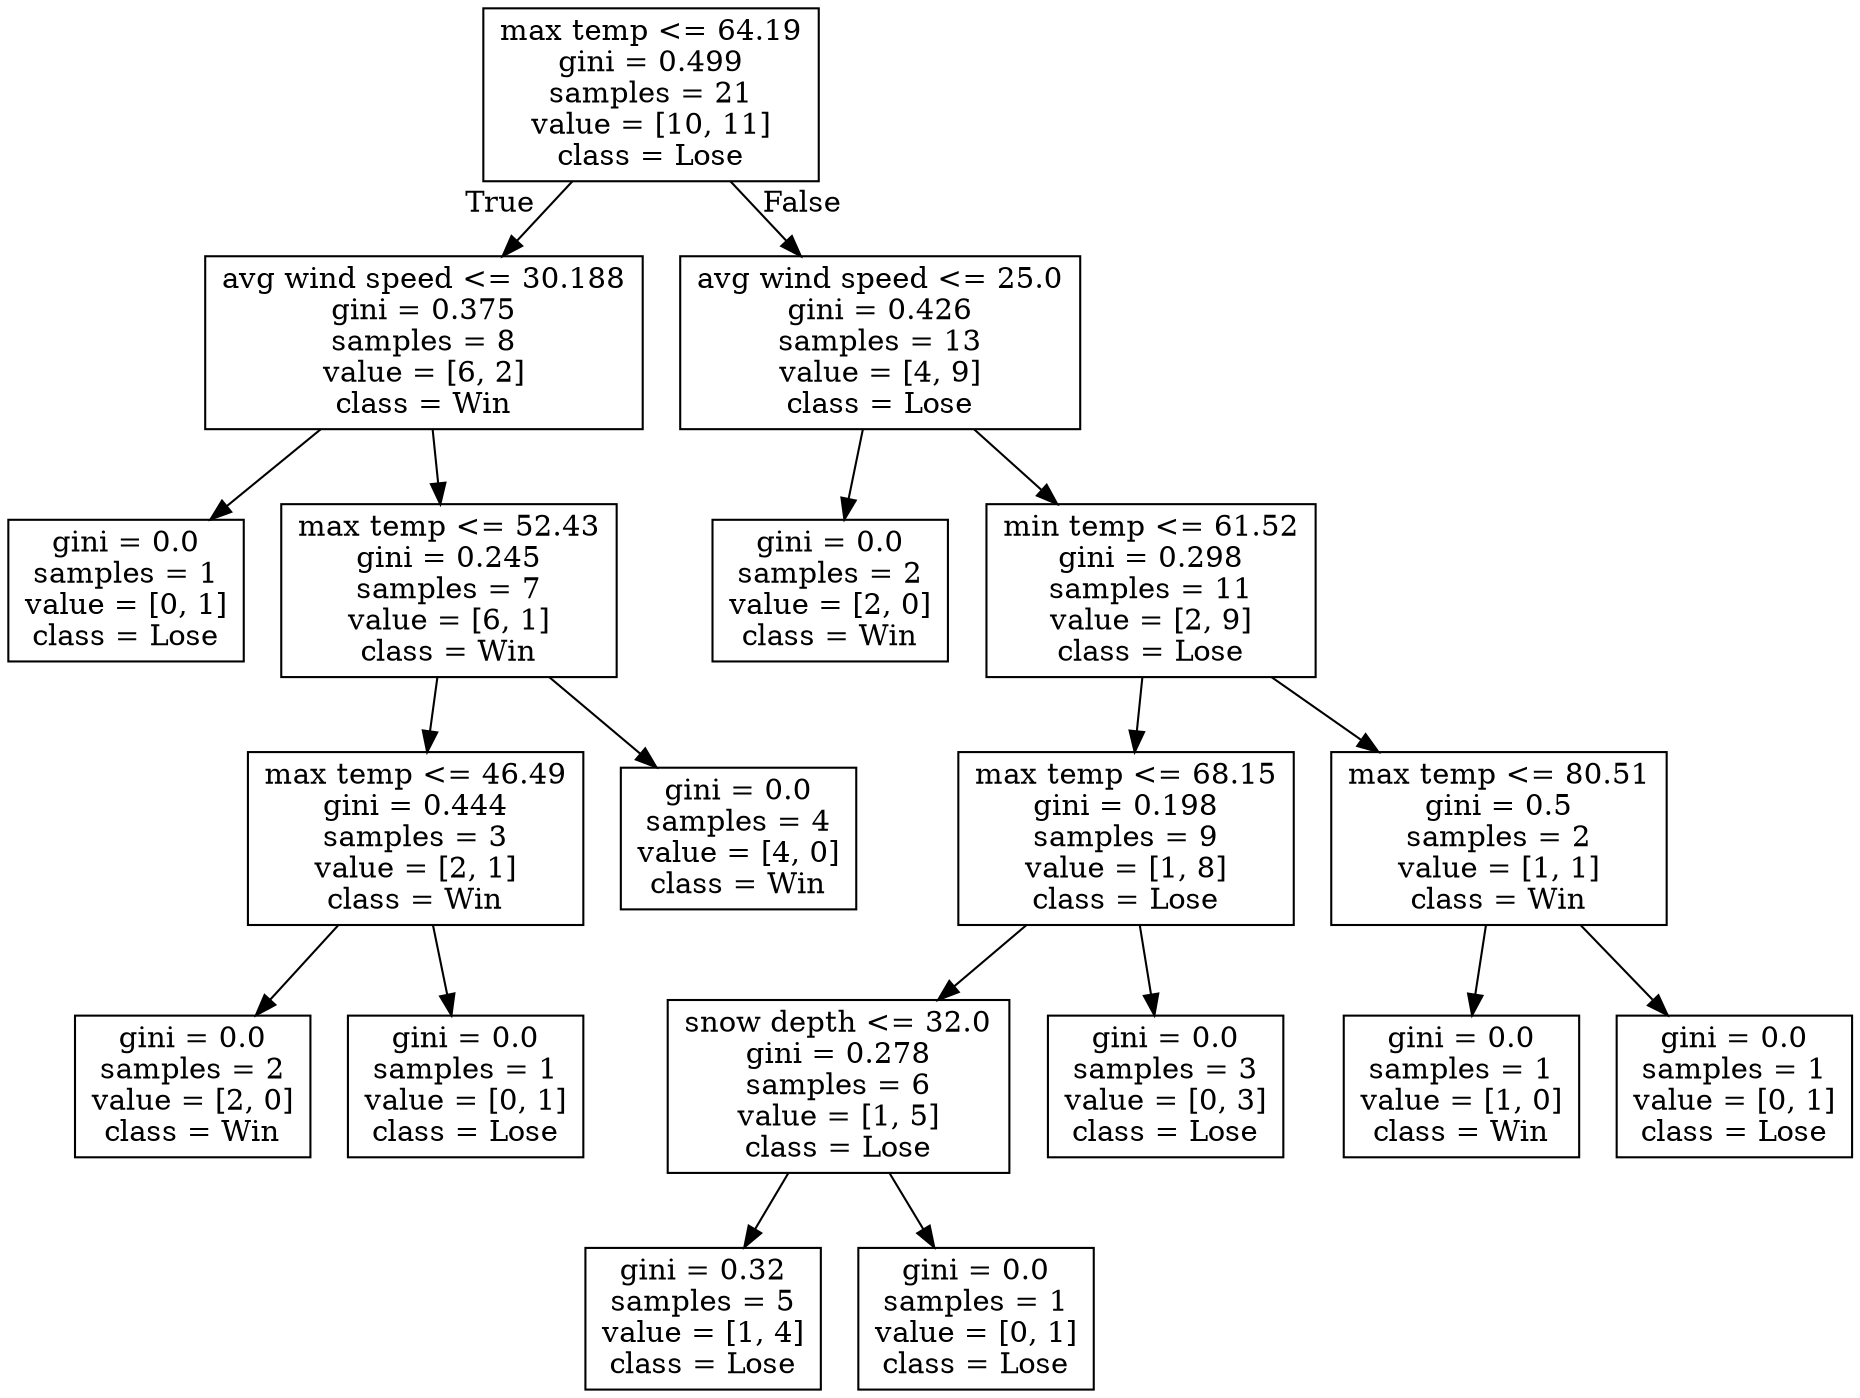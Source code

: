 digraph Tree {
node [shape=box] ;
0 [label="max temp <= 64.19\ngini = 0.499\nsamples = 21\nvalue = [10, 11]\nclass = Lose"] ;
1 [label="avg wind speed <= 30.188\ngini = 0.375\nsamples = 8\nvalue = [6, 2]\nclass = Win"] ;
0 -> 1 [labeldistance=2.5, labelangle=45, headlabel="True"] ;
2 [label="gini = 0.0\nsamples = 1\nvalue = [0, 1]\nclass = Lose"] ;
1 -> 2 ;
3 [label="max temp <= 52.43\ngini = 0.245\nsamples = 7\nvalue = [6, 1]\nclass = Win"] ;
1 -> 3 ;
4 [label="max temp <= 46.49\ngini = 0.444\nsamples = 3\nvalue = [2, 1]\nclass = Win"] ;
3 -> 4 ;
5 [label="gini = 0.0\nsamples = 2\nvalue = [2, 0]\nclass = Win"] ;
4 -> 5 ;
6 [label="gini = 0.0\nsamples = 1\nvalue = [0, 1]\nclass = Lose"] ;
4 -> 6 ;
7 [label="gini = 0.0\nsamples = 4\nvalue = [4, 0]\nclass = Win"] ;
3 -> 7 ;
8 [label="avg wind speed <= 25.0\ngini = 0.426\nsamples = 13\nvalue = [4, 9]\nclass = Lose"] ;
0 -> 8 [labeldistance=2.5, labelangle=-45, headlabel="False"] ;
9 [label="gini = 0.0\nsamples = 2\nvalue = [2, 0]\nclass = Win"] ;
8 -> 9 ;
10 [label="min temp <= 61.52\ngini = 0.298\nsamples = 11\nvalue = [2, 9]\nclass = Lose"] ;
8 -> 10 ;
11 [label="max temp <= 68.15\ngini = 0.198\nsamples = 9\nvalue = [1, 8]\nclass = Lose"] ;
10 -> 11 ;
12 [label="snow depth <= 32.0\ngini = 0.278\nsamples = 6\nvalue = [1, 5]\nclass = Lose"] ;
11 -> 12 ;
13 [label="gini = 0.32\nsamples = 5\nvalue = [1, 4]\nclass = Lose"] ;
12 -> 13 ;
14 [label="gini = 0.0\nsamples = 1\nvalue = [0, 1]\nclass = Lose"] ;
12 -> 14 ;
15 [label="gini = 0.0\nsamples = 3\nvalue = [0, 3]\nclass = Lose"] ;
11 -> 15 ;
16 [label="max temp <= 80.51\ngini = 0.5\nsamples = 2\nvalue = [1, 1]\nclass = Win"] ;
10 -> 16 ;
17 [label="gini = 0.0\nsamples = 1\nvalue = [1, 0]\nclass = Win"] ;
16 -> 17 ;
18 [label="gini = 0.0\nsamples = 1\nvalue = [0, 1]\nclass = Lose"] ;
16 -> 18 ;
}